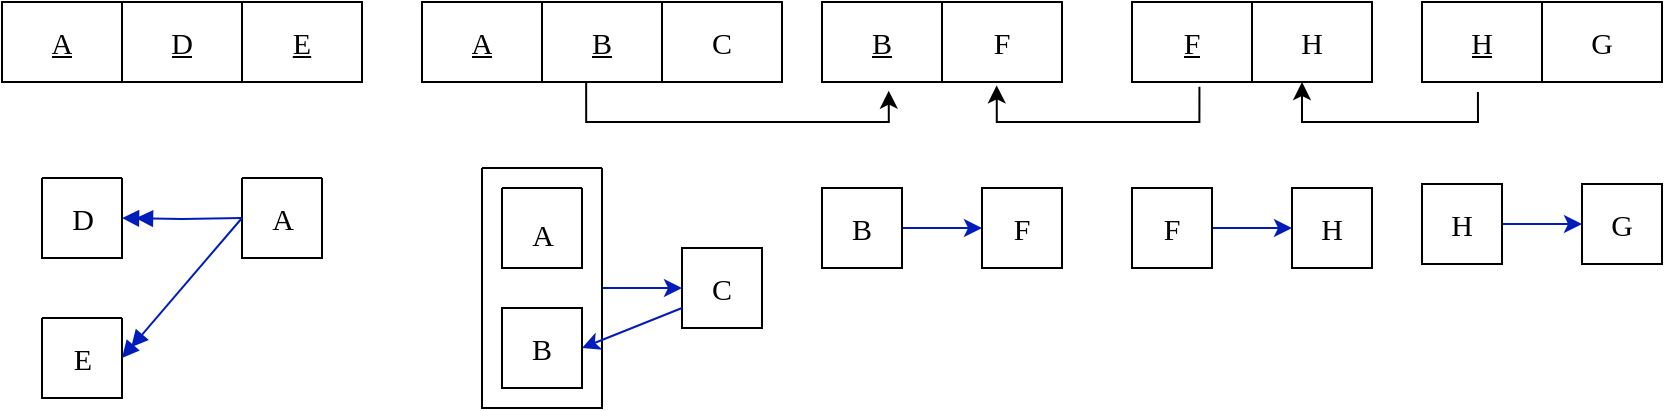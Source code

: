 <mxfile version="22.1.4" type="github">
  <diagram name="Page-1" id="K29u6oLF9DYGCcdjhYJX">
    <mxGraphModel dx="604" dy="494" grid="1" gridSize="10" guides="1" tooltips="1" connect="1" arrows="1" fold="1" page="1" pageScale="1" pageWidth="1100" pageHeight="850" math="0" shadow="0">
      <root>
        <mxCell id="0" />
        <mxCell id="1" parent="0" />
        <mxCell id="z9wuAsnrcv73eYvdN_sy-1" value="" style="shape=table;startSize=0;container=1;collapsible=0;childLayout=tableLayout;fontFamily=Times New Roman;fontSize=15;" parent="1" vertex="1">
          <mxGeometry x="230" y="210" width="180" height="40" as="geometry" />
        </mxCell>
        <mxCell id="z9wuAsnrcv73eYvdN_sy-2" value="" style="shape=tableRow;horizontal=0;startSize=0;swimlaneHead=0;swimlaneBody=0;strokeColor=inherit;top=0;left=0;bottom=0;right=0;collapsible=0;dropTarget=0;fillColor=none;points=[[0,0.5],[1,0.5]];portConstraint=eastwest;fontFamily=Times New Roman;fontSize=15;" parent="z9wuAsnrcv73eYvdN_sy-1" vertex="1">
          <mxGeometry width="180" height="40" as="geometry" />
        </mxCell>
        <mxCell id="z9wuAsnrcv73eYvdN_sy-3" value="&lt;u&gt;A&lt;/u&gt;" style="shape=partialRectangle;html=1;whiteSpace=wrap;connectable=0;strokeColor=inherit;overflow=hidden;fillColor=none;top=0;left=0;bottom=0;right=0;pointerEvents=1;fontFamily=Times New Roman;fontSize=15;" parent="z9wuAsnrcv73eYvdN_sy-2" vertex="1">
          <mxGeometry width="60" height="40" as="geometry">
            <mxRectangle width="60" height="40" as="alternateBounds" />
          </mxGeometry>
        </mxCell>
        <mxCell id="z9wuAsnrcv73eYvdN_sy-4" value="&lt;u&gt;B&lt;/u&gt;" style="shape=partialRectangle;html=1;whiteSpace=wrap;connectable=0;strokeColor=inherit;overflow=hidden;fillColor=none;top=0;left=0;bottom=0;right=0;pointerEvents=1;fontFamily=Times New Roman;fontSize=15;" parent="z9wuAsnrcv73eYvdN_sy-2" vertex="1">
          <mxGeometry x="60" width="60" height="40" as="geometry">
            <mxRectangle width="60" height="40" as="alternateBounds" />
          </mxGeometry>
        </mxCell>
        <mxCell id="z9wuAsnrcv73eYvdN_sy-5" value="C" style="shape=partialRectangle;html=1;whiteSpace=wrap;connectable=0;strokeColor=inherit;overflow=hidden;fillColor=none;top=0;left=0;bottom=0;right=0;pointerEvents=1;fontFamily=Times New Roman;fontSize=15;" parent="z9wuAsnrcv73eYvdN_sy-2" vertex="1">
          <mxGeometry x="120" width="60" height="40" as="geometry">
            <mxRectangle width="60" height="40" as="alternateBounds" />
          </mxGeometry>
        </mxCell>
        <mxCell id="z9wuAsnrcv73eYvdN_sy-6" value="" style="shape=table;startSize=0;container=1;collapsible=0;childLayout=tableLayout;fontFamily=Times New Roman;fontSize=15;" parent="1" vertex="1">
          <mxGeometry x="20" y="210" width="180" height="40" as="geometry" />
        </mxCell>
        <mxCell id="z9wuAsnrcv73eYvdN_sy-7" value="" style="shape=tableRow;horizontal=0;startSize=0;swimlaneHead=0;swimlaneBody=0;strokeColor=inherit;top=0;left=0;bottom=0;right=0;collapsible=0;dropTarget=0;fillColor=none;points=[[0,0.5],[1,0.5]];portConstraint=eastwest;fontFamily=Times New Roman;fontSize=15;" parent="z9wuAsnrcv73eYvdN_sy-6" vertex="1">
          <mxGeometry width="180" height="40" as="geometry" />
        </mxCell>
        <mxCell id="z9wuAsnrcv73eYvdN_sy-8" value="&lt;u&gt;A&lt;/u&gt;" style="shape=partialRectangle;html=1;whiteSpace=wrap;connectable=0;strokeColor=inherit;overflow=hidden;fillColor=none;top=0;left=0;bottom=0;right=0;pointerEvents=1;fontFamily=Times New Roman;fontSize=15;" parent="z9wuAsnrcv73eYvdN_sy-7" vertex="1">
          <mxGeometry width="60" height="40" as="geometry">
            <mxRectangle width="60" height="40" as="alternateBounds" />
          </mxGeometry>
        </mxCell>
        <mxCell id="z9wuAsnrcv73eYvdN_sy-9" value="&lt;u&gt;D&lt;/u&gt;" style="shape=partialRectangle;html=1;whiteSpace=wrap;connectable=0;strokeColor=inherit;overflow=hidden;fillColor=none;top=0;left=0;bottom=0;right=0;pointerEvents=1;fontFamily=Times New Roman;fontSize=15;" parent="z9wuAsnrcv73eYvdN_sy-7" vertex="1">
          <mxGeometry x="60" width="60" height="40" as="geometry">
            <mxRectangle width="60" height="40" as="alternateBounds" />
          </mxGeometry>
        </mxCell>
        <mxCell id="z9wuAsnrcv73eYvdN_sy-10" value="&lt;u&gt;E&lt;/u&gt;" style="shape=partialRectangle;html=1;whiteSpace=wrap;connectable=0;strokeColor=inherit;overflow=hidden;fillColor=none;top=0;left=0;bottom=0;right=0;pointerEvents=1;fontFamily=Times New Roman;fontSize=15;" parent="z9wuAsnrcv73eYvdN_sy-7" vertex="1">
          <mxGeometry x="120" width="60" height="40" as="geometry">
            <mxRectangle width="60" height="40" as="alternateBounds" />
          </mxGeometry>
        </mxCell>
        <mxCell id="z9wuAsnrcv73eYvdN_sy-11" value="" style="shape=table;startSize=0;container=1;collapsible=0;childLayout=tableLayout;fontFamily=Times New Roman;fontSize=15;" parent="1" vertex="1">
          <mxGeometry x="430" y="210" width="120" height="40" as="geometry" />
        </mxCell>
        <mxCell id="z9wuAsnrcv73eYvdN_sy-12" value="" style="shape=tableRow;horizontal=0;startSize=0;swimlaneHead=0;swimlaneBody=0;strokeColor=inherit;top=0;left=0;bottom=0;right=0;collapsible=0;dropTarget=0;fillColor=none;points=[[0,0.5],[1,0.5]];portConstraint=eastwest;fontFamily=Times New Roman;fontSize=15;" parent="z9wuAsnrcv73eYvdN_sy-11" vertex="1">
          <mxGeometry width="120" height="40" as="geometry" />
        </mxCell>
        <mxCell id="z9wuAsnrcv73eYvdN_sy-13" value="&lt;u&gt;B&lt;/u&gt;" style="shape=partialRectangle;html=1;whiteSpace=wrap;connectable=0;strokeColor=inherit;overflow=hidden;fillColor=none;top=0;left=0;bottom=0;right=0;pointerEvents=1;fontFamily=Times New Roman;fontSize=15;" parent="z9wuAsnrcv73eYvdN_sy-12" vertex="1">
          <mxGeometry width="60" height="40" as="geometry">
            <mxRectangle width="60" height="40" as="alternateBounds" />
          </mxGeometry>
        </mxCell>
        <mxCell id="z9wuAsnrcv73eYvdN_sy-14" value="F" style="shape=partialRectangle;html=1;whiteSpace=wrap;connectable=0;strokeColor=inherit;overflow=hidden;fillColor=none;top=0;left=0;bottom=0;right=0;pointerEvents=1;fontFamily=Times New Roman;fontSize=15;" parent="z9wuAsnrcv73eYvdN_sy-12" vertex="1">
          <mxGeometry x="60" width="60" height="40" as="geometry">
            <mxRectangle width="60" height="40" as="alternateBounds" />
          </mxGeometry>
        </mxCell>
        <mxCell id="z9wuAsnrcv73eYvdN_sy-33" value="" style="swimlane;startSize=0;fontFamily=Times New Roman;" parent="1" vertex="1">
          <mxGeometry x="270" y="303" width="40" height="40" as="geometry" />
        </mxCell>
        <mxCell id="z9wuAsnrcv73eYvdN_sy-34" value="&lt;font style=&quot;font-size: 15px;&quot;&gt;A&lt;/font&gt;" style="text;html=1;align=center;verticalAlign=middle;resizable=0;points=[];autosize=1;strokeColor=none;fillColor=none;fontFamily=Times New Roman;" parent="1" vertex="1">
          <mxGeometry x="275" y="311" width="30" height="30" as="geometry" />
        </mxCell>
        <mxCell id="z9wuAsnrcv73eYvdN_sy-35" value="&lt;font style=&quot;font-size: 15px;&quot;&gt;B&lt;/font&gt;" style="whiteSpace=wrap;html=1;aspect=fixed;fontFamily=Times New Roman;" parent="1" vertex="1">
          <mxGeometry x="270" y="363" width="40" height="40" as="geometry" />
        </mxCell>
        <mxCell id="z9wuAsnrcv73eYvdN_sy-36" style="edgeStyle=orthogonalEdgeStyle;rounded=0;orthogonalLoop=1;jettySize=auto;html=1;exitX=1;exitY=0.5;exitDx=0;exitDy=0;entryX=0;entryY=0.5;entryDx=0;entryDy=0;fillColor=#0050ef;strokeColor=#001DBC;fontFamily=Times New Roman;" parent="1" source="z9wuAsnrcv73eYvdN_sy-37" target="z9wuAsnrcv73eYvdN_sy-38" edge="1">
          <mxGeometry relative="1" as="geometry" />
        </mxCell>
        <mxCell id="z9wuAsnrcv73eYvdN_sy-37" value="" style="swimlane;startSize=0;fontFamily=Times New Roman;" parent="1" vertex="1">
          <mxGeometry x="260" y="293" width="60" height="120" as="geometry" />
        </mxCell>
        <mxCell id="z9wuAsnrcv73eYvdN_sy-38" value="&lt;font style=&quot;font-size: 15px;&quot;&gt;C&lt;/font&gt;" style="whiteSpace=wrap;html=1;aspect=fixed;fontFamily=Times New Roman;" parent="1" vertex="1">
          <mxGeometry x="360" y="333" width="40" height="40" as="geometry" />
        </mxCell>
        <mxCell id="z9wuAsnrcv73eYvdN_sy-39" value="" style="endArrow=classic;html=1;rounded=0;exitX=0;exitY=0.75;exitDx=0;exitDy=0;entryX=1;entryY=0.5;entryDx=0;entryDy=0;fillColor=#0050ef;strokeColor=#001DBC;fontFamily=Times New Roman;" parent="1" source="z9wuAsnrcv73eYvdN_sy-38" target="z9wuAsnrcv73eYvdN_sy-35" edge="1">
          <mxGeometry width="50" height="50" relative="1" as="geometry">
            <mxPoint x="330" y="463" as="sourcePoint" />
            <mxPoint x="380" y="413" as="targetPoint" />
          </mxGeometry>
        </mxCell>
        <mxCell id="z9wuAsnrcv73eYvdN_sy-43" value="" style="swimlane;startSize=0;fontFamily=Times New Roman;" parent="1" vertex="1">
          <mxGeometry x="140" y="298" width="40" height="40" as="geometry" />
        </mxCell>
        <mxCell id="z9wuAsnrcv73eYvdN_sy-44" value="&lt;font style=&quot;font-size: 15px;&quot;&gt;A&lt;/font&gt;" style="text;html=1;align=center;verticalAlign=middle;resizable=0;points=[];autosize=1;strokeColor=none;fillColor=none;fontFamily=Times New Roman;" parent="z9wuAsnrcv73eYvdN_sy-43" vertex="1">
          <mxGeometry x="5" y="5" width="30" height="30" as="geometry" />
        </mxCell>
        <mxCell id="z9wuAsnrcv73eYvdN_sy-45" value="" style="swimlane;startSize=0;fontFamily=Times New Roman;" parent="1" vertex="1">
          <mxGeometry x="40" y="298" width="40" height="40" as="geometry" />
        </mxCell>
        <mxCell id="z9wuAsnrcv73eYvdN_sy-46" value="&lt;font style=&quot;font-size: 15px;&quot;&gt;D&lt;/font&gt;" style="text;html=1;align=center;verticalAlign=middle;resizable=0;points=[];autosize=1;strokeColor=none;fillColor=none;fontFamily=Times New Roman;" parent="z9wuAsnrcv73eYvdN_sy-45" vertex="1">
          <mxGeometry x="5" y="5" width="30" height="30" as="geometry" />
        </mxCell>
        <mxCell id="z9wuAsnrcv73eYvdN_sy-47" value="" style="swimlane;startSize=0;fontFamily=Times New Roman;" parent="1" vertex="1">
          <mxGeometry x="40" y="368" width="40" height="40" as="geometry" />
        </mxCell>
        <mxCell id="z9wuAsnrcv73eYvdN_sy-48" value="&lt;font style=&quot;font-size: 15px;&quot;&gt;E&lt;/font&gt;" style="text;html=1;align=center;verticalAlign=middle;resizable=0;points=[];autosize=1;strokeColor=none;fillColor=none;fontFamily=Times New Roman;" parent="z9wuAsnrcv73eYvdN_sy-47" vertex="1">
          <mxGeometry x="5" y="5" width="30" height="30" as="geometry" />
        </mxCell>
        <mxCell id="z9wuAsnrcv73eYvdN_sy-49" style="edgeStyle=orthogonalEdgeStyle;rounded=0;orthogonalLoop=1;jettySize=auto;html=1;entryX=1;entryY=0.5;entryDx=0;entryDy=0;endArrow=doubleBlock;endFill=1;fillColor=#0050ef;strokeColor=#001DBC;fontFamily=Times New Roman;" parent="1" target="z9wuAsnrcv73eYvdN_sy-45" edge="1">
          <mxGeometry relative="1" as="geometry">
            <mxPoint x="140" y="318" as="sourcePoint" />
          </mxGeometry>
        </mxCell>
        <mxCell id="z9wuAsnrcv73eYvdN_sy-50" value="" style="endArrow=doubleBlock;html=1;rounded=0;entryX=1;entryY=0.5;entryDx=0;entryDy=0;endFill=1;fillColor=#0050ef;strokeColor=#001DBC;fontFamily=Times New Roman;" parent="1" target="z9wuAsnrcv73eYvdN_sy-47" edge="1">
          <mxGeometry width="50" height="50" relative="1" as="geometry">
            <mxPoint x="140" y="318" as="sourcePoint" />
            <mxPoint x="140" y="348" as="targetPoint" />
          </mxGeometry>
        </mxCell>
        <mxCell id="z9wuAsnrcv73eYvdN_sy-52" value="&lt;font style=&quot;font-size: 15px;&quot;&gt;F&lt;/font&gt;" style="whiteSpace=wrap;html=1;aspect=fixed;fontFamily=Times New Roman;" parent="1" vertex="1">
          <mxGeometry x="510" y="303" width="40" height="40" as="geometry" />
        </mxCell>
        <mxCell id="z9wuAsnrcv73eYvdN_sy-54" style="edgeStyle=orthogonalEdgeStyle;rounded=0;orthogonalLoop=1;jettySize=auto;html=1;entryX=0;entryY=0.5;entryDx=0;entryDy=0;fillColor=#0050ef;strokeColor=#001DBC;" parent="1" source="z9wuAsnrcv73eYvdN_sy-53" target="z9wuAsnrcv73eYvdN_sy-52" edge="1">
          <mxGeometry relative="1" as="geometry" />
        </mxCell>
        <mxCell id="z9wuAsnrcv73eYvdN_sy-53" value="&lt;font style=&quot;font-size: 15px;&quot;&gt;B&lt;/font&gt;" style="whiteSpace=wrap;html=1;aspect=fixed;fontFamily=Times New Roman;" parent="1" vertex="1">
          <mxGeometry x="430" y="303" width="40" height="40" as="geometry" />
        </mxCell>
        <mxCell id="9lCWI5yRtMHP7oRa9g2g-3" value="" style="shape=table;startSize=0;container=1;collapsible=0;childLayout=tableLayout;fontFamily=Times New Roman;fontSize=15;" vertex="1" parent="1">
          <mxGeometry x="585" y="210" width="120" height="40" as="geometry" />
        </mxCell>
        <mxCell id="9lCWI5yRtMHP7oRa9g2g-4" value="" style="shape=tableRow;horizontal=0;startSize=0;swimlaneHead=0;swimlaneBody=0;strokeColor=inherit;top=0;left=0;bottom=0;right=0;collapsible=0;dropTarget=0;fillColor=none;points=[[0,0.5],[1,0.5]];portConstraint=eastwest;fontFamily=Times New Roman;fontSize=15;" vertex="1" parent="9lCWI5yRtMHP7oRa9g2g-3">
          <mxGeometry width="120" height="40" as="geometry" />
        </mxCell>
        <mxCell id="9lCWI5yRtMHP7oRa9g2g-5" value="&lt;u&gt;F&lt;/u&gt;" style="shape=partialRectangle;html=1;whiteSpace=wrap;connectable=0;strokeColor=inherit;overflow=hidden;fillColor=none;top=0;left=0;bottom=0;right=0;pointerEvents=1;fontFamily=Times New Roman;fontSize=15;" vertex="1" parent="9lCWI5yRtMHP7oRa9g2g-4">
          <mxGeometry width="60" height="40" as="geometry">
            <mxRectangle width="60" height="40" as="alternateBounds" />
          </mxGeometry>
        </mxCell>
        <mxCell id="9lCWI5yRtMHP7oRa9g2g-6" value="H" style="shape=partialRectangle;html=1;whiteSpace=wrap;connectable=0;strokeColor=inherit;overflow=hidden;fillColor=none;top=0;left=0;bottom=0;right=0;pointerEvents=1;fontFamily=Times New Roman;fontSize=15;" vertex="1" parent="9lCWI5yRtMHP7oRa9g2g-4">
          <mxGeometry x="60" width="60" height="40" as="geometry">
            <mxRectangle width="60" height="40" as="alternateBounds" />
          </mxGeometry>
        </mxCell>
        <mxCell id="9lCWI5yRtMHP7oRa9g2g-7" value="" style="shape=table;startSize=0;container=1;collapsible=0;childLayout=tableLayout;fontFamily=Times New Roman;fontSize=15;" vertex="1" parent="1">
          <mxGeometry x="730" y="210" width="120" height="40" as="geometry" />
        </mxCell>
        <mxCell id="9lCWI5yRtMHP7oRa9g2g-8" value="" style="shape=tableRow;horizontal=0;startSize=0;swimlaneHead=0;swimlaneBody=0;strokeColor=inherit;top=0;left=0;bottom=0;right=0;collapsible=0;dropTarget=0;fillColor=none;points=[[0,0.5],[1,0.5]];portConstraint=eastwest;fontFamily=Times New Roman;fontSize=15;" vertex="1" parent="9lCWI5yRtMHP7oRa9g2g-7">
          <mxGeometry width="120" height="40" as="geometry" />
        </mxCell>
        <mxCell id="9lCWI5yRtMHP7oRa9g2g-9" value="&lt;u&gt;H&lt;/u&gt;" style="shape=partialRectangle;html=1;whiteSpace=wrap;connectable=0;strokeColor=inherit;overflow=hidden;fillColor=none;top=0;left=0;bottom=0;right=0;pointerEvents=1;fontFamily=Times New Roman;fontSize=15;" vertex="1" parent="9lCWI5yRtMHP7oRa9g2g-8">
          <mxGeometry width="60" height="40" as="geometry">
            <mxRectangle width="60" height="40" as="alternateBounds" />
          </mxGeometry>
        </mxCell>
        <mxCell id="9lCWI5yRtMHP7oRa9g2g-10" value="G" style="shape=partialRectangle;html=1;whiteSpace=wrap;connectable=0;strokeColor=inherit;overflow=hidden;fillColor=none;top=0;left=0;bottom=0;right=0;pointerEvents=1;fontFamily=Times New Roman;fontSize=15;" vertex="1" parent="9lCWI5yRtMHP7oRa9g2g-8">
          <mxGeometry x="60" width="60" height="40" as="geometry">
            <mxRectangle width="60" height="40" as="alternateBounds" />
          </mxGeometry>
        </mxCell>
        <mxCell id="9lCWI5yRtMHP7oRa9g2g-11" value="&lt;font style=&quot;font-size: 15px;&quot;&gt;H&lt;/font&gt;" style="whiteSpace=wrap;html=1;aspect=fixed;fontFamily=Times New Roman;" vertex="1" parent="1">
          <mxGeometry x="665" y="303" width="40" height="40" as="geometry" />
        </mxCell>
        <mxCell id="9lCWI5yRtMHP7oRa9g2g-12" style="edgeStyle=orthogonalEdgeStyle;rounded=0;orthogonalLoop=1;jettySize=auto;html=1;entryX=0;entryY=0.5;entryDx=0;entryDy=0;fillColor=#0050ef;strokeColor=#001DBC;" edge="1" parent="1" source="9lCWI5yRtMHP7oRa9g2g-13" target="9lCWI5yRtMHP7oRa9g2g-11">
          <mxGeometry relative="1" as="geometry" />
        </mxCell>
        <mxCell id="9lCWI5yRtMHP7oRa9g2g-13" value="&lt;font style=&quot;font-size: 15px;&quot;&gt;F&lt;/font&gt;" style="whiteSpace=wrap;html=1;aspect=fixed;fontFamily=Times New Roman;" vertex="1" parent="1">
          <mxGeometry x="585" y="303" width="40" height="40" as="geometry" />
        </mxCell>
        <mxCell id="9lCWI5yRtMHP7oRa9g2g-17" value="&lt;font style=&quot;font-size: 15px;&quot;&gt;G&lt;/font&gt;" style="whiteSpace=wrap;html=1;aspect=fixed;fontFamily=Times New Roman;" vertex="1" parent="1">
          <mxGeometry x="810" y="301" width="40" height="40" as="geometry" />
        </mxCell>
        <mxCell id="9lCWI5yRtMHP7oRa9g2g-18" style="edgeStyle=orthogonalEdgeStyle;rounded=0;orthogonalLoop=1;jettySize=auto;html=1;entryX=0;entryY=0.5;entryDx=0;entryDy=0;fillColor=#0050ef;strokeColor=#001DBC;" edge="1" parent="1" source="9lCWI5yRtMHP7oRa9g2g-19" target="9lCWI5yRtMHP7oRa9g2g-17">
          <mxGeometry relative="1" as="geometry" />
        </mxCell>
        <mxCell id="9lCWI5yRtMHP7oRa9g2g-19" value="&lt;font style=&quot;font-size: 15px;&quot;&gt;H&lt;/font&gt;" style="whiteSpace=wrap;html=1;aspect=fixed;fontFamily=Times New Roman;" vertex="1" parent="1">
          <mxGeometry x="730" y="301" width="40" height="40" as="geometry" />
        </mxCell>
        <mxCell id="9lCWI5yRtMHP7oRa9g2g-20" style="edgeStyle=orthogonalEdgeStyle;rounded=0;orthogonalLoop=1;jettySize=auto;html=1;exitX=0.233;exitY=1.125;exitDx=0;exitDy=0;exitPerimeter=0;" edge="1" parent="1" source="9lCWI5yRtMHP7oRa9g2g-8">
          <mxGeometry relative="1" as="geometry">
            <mxPoint x="670" y="250" as="targetPoint" />
            <Array as="points">
              <mxPoint x="758" y="270" />
              <mxPoint x="670" y="270" />
              <mxPoint x="670" y="250" />
            </Array>
          </mxGeometry>
        </mxCell>
        <mxCell id="9lCWI5yRtMHP7oRa9g2g-21" style="edgeStyle=orthogonalEdgeStyle;rounded=0;orthogonalLoop=1;jettySize=auto;html=1;entryX=0.728;entryY=1.042;entryDx=0;entryDy=0;entryPerimeter=0;exitX=0.281;exitY=1.058;exitDx=0;exitDy=0;exitPerimeter=0;" edge="1" parent="1" source="9lCWI5yRtMHP7oRa9g2g-4" target="z9wuAsnrcv73eYvdN_sy-12">
          <mxGeometry relative="1" as="geometry">
            <Array as="points">
              <mxPoint x="619" y="270" />
              <mxPoint x="517" y="270" />
            </Array>
          </mxGeometry>
        </mxCell>
        <mxCell id="9lCWI5yRtMHP7oRa9g2g-24" style="edgeStyle=orthogonalEdgeStyle;rounded=0;orthogonalLoop=1;jettySize=auto;html=1;entryX=0.278;entryY=1.108;entryDx=0;entryDy=0;entryPerimeter=0;exitX=0.456;exitY=1.008;exitDx=0;exitDy=0;exitPerimeter=0;" edge="1" parent="1" source="z9wuAsnrcv73eYvdN_sy-2" target="z9wuAsnrcv73eYvdN_sy-12">
          <mxGeometry relative="1" as="geometry">
            <Array as="points">
              <mxPoint x="312" y="270" />
              <mxPoint x="463" y="270" />
            </Array>
          </mxGeometry>
        </mxCell>
      </root>
    </mxGraphModel>
  </diagram>
</mxfile>
